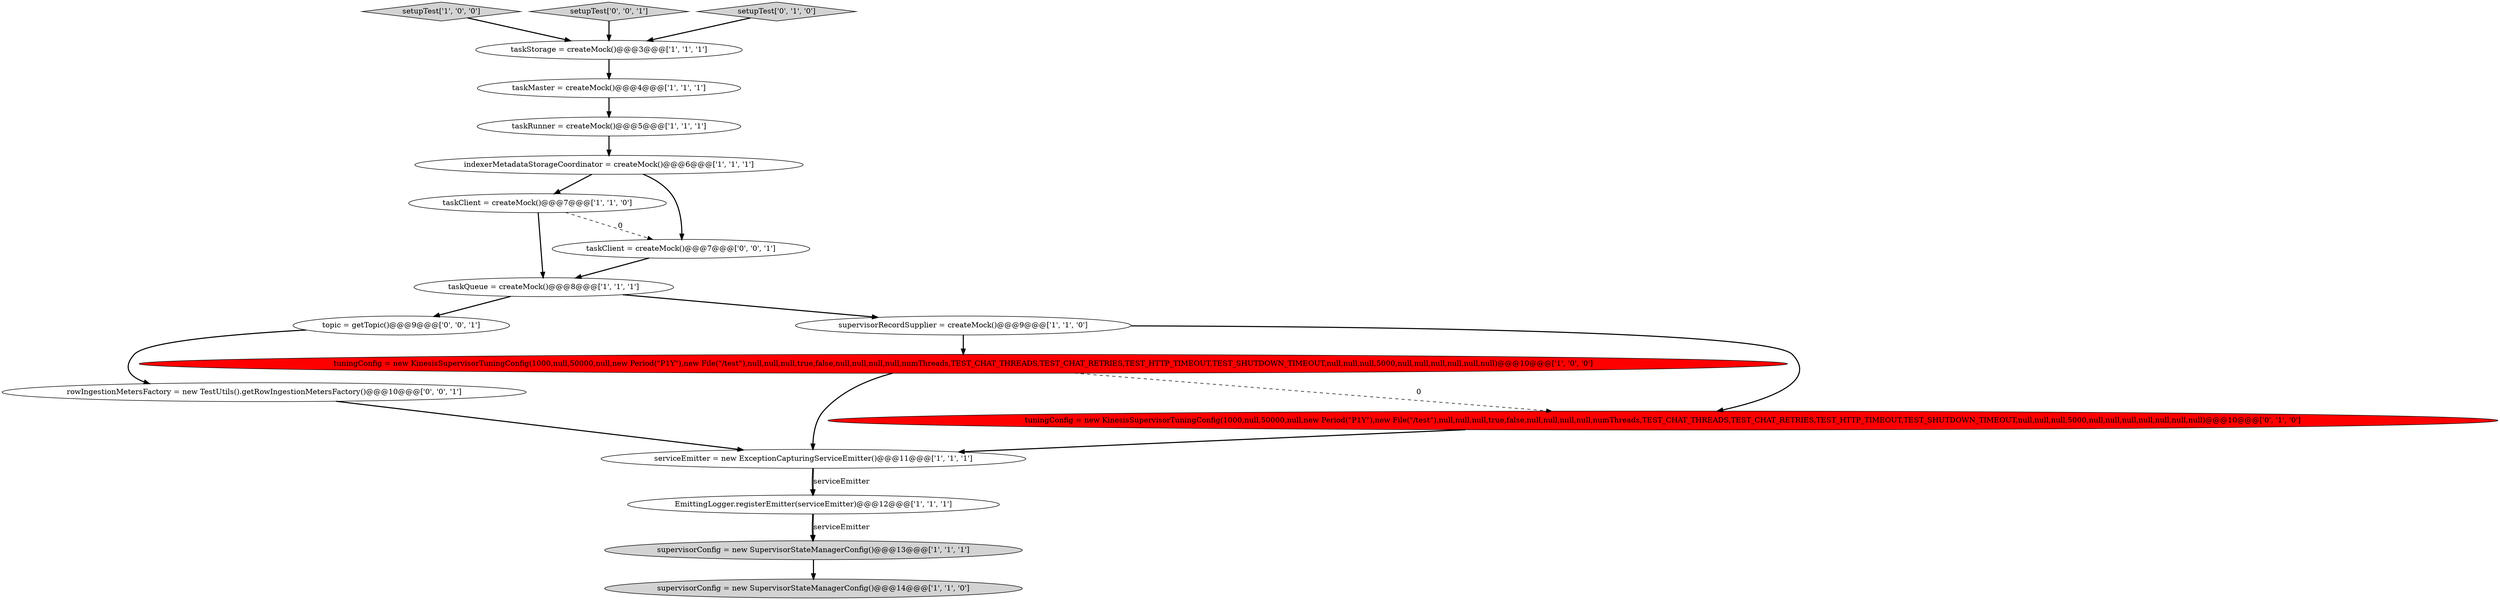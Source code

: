 digraph {
18 [style = filled, label = "topic = getTopic()@@@9@@@['0', '0', '1']", fillcolor = white, shape = ellipse image = "AAA0AAABBB3BBB"];
9 [style = filled, label = "serviceEmitter = new ExceptionCapturingServiceEmitter()@@@11@@@['1', '1', '1']", fillcolor = white, shape = ellipse image = "AAA0AAABBB1BBB"];
16 [style = filled, label = "rowIngestionMetersFactory = new TestUtils().getRowIngestionMetersFactory()@@@10@@@['0', '0', '1']", fillcolor = white, shape = ellipse image = "AAA0AAABBB3BBB"];
4 [style = filled, label = "setupTest['1', '0', '0']", fillcolor = lightgray, shape = diamond image = "AAA0AAABBB1BBB"];
2 [style = filled, label = "taskRunner = createMock()@@@5@@@['1', '1', '1']", fillcolor = white, shape = ellipse image = "AAA0AAABBB1BBB"];
0 [style = filled, label = "EmittingLogger.registerEmitter(serviceEmitter)@@@12@@@['1', '1', '1']", fillcolor = white, shape = ellipse image = "AAA0AAABBB1BBB"];
13 [style = filled, label = "tuningConfig = new KinesisSupervisorTuningConfig(1000,null,50000,null,new Period(\"P1Y\"),new File(\"/test\"),null,null,null,true,false,null,null,null,null,numThreads,TEST_CHAT_THREADS,TEST_CHAT_RETRIES,TEST_HTTP_TIMEOUT,TEST_SHUTDOWN_TIMEOUT,null,null,null,5000,null,null,null,null,null,null,null)@@@10@@@['0', '1', '0']", fillcolor = red, shape = ellipse image = "AAA1AAABBB2BBB"];
12 [style = filled, label = "supervisorConfig = new SupervisorStateManagerConfig()@@@14@@@['1', '1', '0']", fillcolor = lightgray, shape = ellipse image = "AAA0AAABBB1BBB"];
1 [style = filled, label = "tuningConfig = new KinesisSupervisorTuningConfig(1000,null,50000,null,new Period(\"P1Y\"),new File(\"/test\"),null,null,null,true,false,null,null,null,null,numThreads,TEST_CHAT_THREADS,TEST_CHAT_RETRIES,TEST_HTTP_TIMEOUT,TEST_SHUTDOWN_TIMEOUT,null,null,null,5000,null,null,null,null,null,null)@@@10@@@['1', '0', '0']", fillcolor = red, shape = ellipse image = "AAA1AAABBB1BBB"];
17 [style = filled, label = "setupTest['0', '0', '1']", fillcolor = lightgray, shape = diamond image = "AAA0AAABBB3BBB"];
7 [style = filled, label = "taskClient = createMock()@@@7@@@['1', '1', '0']", fillcolor = white, shape = ellipse image = "AAA0AAABBB1BBB"];
10 [style = filled, label = "supervisorRecordSupplier = createMock()@@@9@@@['1', '1', '0']", fillcolor = white, shape = ellipse image = "AAA0AAABBB1BBB"];
15 [style = filled, label = "taskClient = createMock()@@@7@@@['0', '0', '1']", fillcolor = white, shape = ellipse image = "AAA0AAABBB3BBB"];
5 [style = filled, label = "taskStorage = createMock()@@@3@@@['1', '1', '1']", fillcolor = white, shape = ellipse image = "AAA0AAABBB1BBB"];
3 [style = filled, label = "taskQueue = createMock()@@@8@@@['1', '1', '1']", fillcolor = white, shape = ellipse image = "AAA0AAABBB1BBB"];
6 [style = filled, label = "taskMaster = createMock()@@@4@@@['1', '1', '1']", fillcolor = white, shape = ellipse image = "AAA0AAABBB1BBB"];
14 [style = filled, label = "setupTest['0', '1', '0']", fillcolor = lightgray, shape = diamond image = "AAA0AAABBB2BBB"];
11 [style = filled, label = "supervisorConfig = new SupervisorStateManagerConfig()@@@13@@@['1', '1', '1']", fillcolor = lightgray, shape = ellipse image = "AAA0AAABBB1BBB"];
8 [style = filled, label = "indexerMetadataStorageCoordinator = createMock()@@@6@@@['1', '1', '1']", fillcolor = white, shape = ellipse image = "AAA0AAABBB1BBB"];
17->5 [style = bold, label=""];
8->15 [style = bold, label=""];
9->0 [style = bold, label=""];
9->0 [style = solid, label="serviceEmitter"];
0->11 [style = bold, label=""];
11->12 [style = bold, label=""];
15->3 [style = bold, label=""];
0->11 [style = solid, label="serviceEmitter"];
7->3 [style = bold, label=""];
1->9 [style = bold, label=""];
8->7 [style = bold, label=""];
3->18 [style = bold, label=""];
6->2 [style = bold, label=""];
1->13 [style = dashed, label="0"];
3->10 [style = bold, label=""];
5->6 [style = bold, label=""];
10->13 [style = bold, label=""];
7->15 [style = dashed, label="0"];
13->9 [style = bold, label=""];
10->1 [style = bold, label=""];
4->5 [style = bold, label=""];
16->9 [style = bold, label=""];
2->8 [style = bold, label=""];
14->5 [style = bold, label=""];
18->16 [style = bold, label=""];
}
